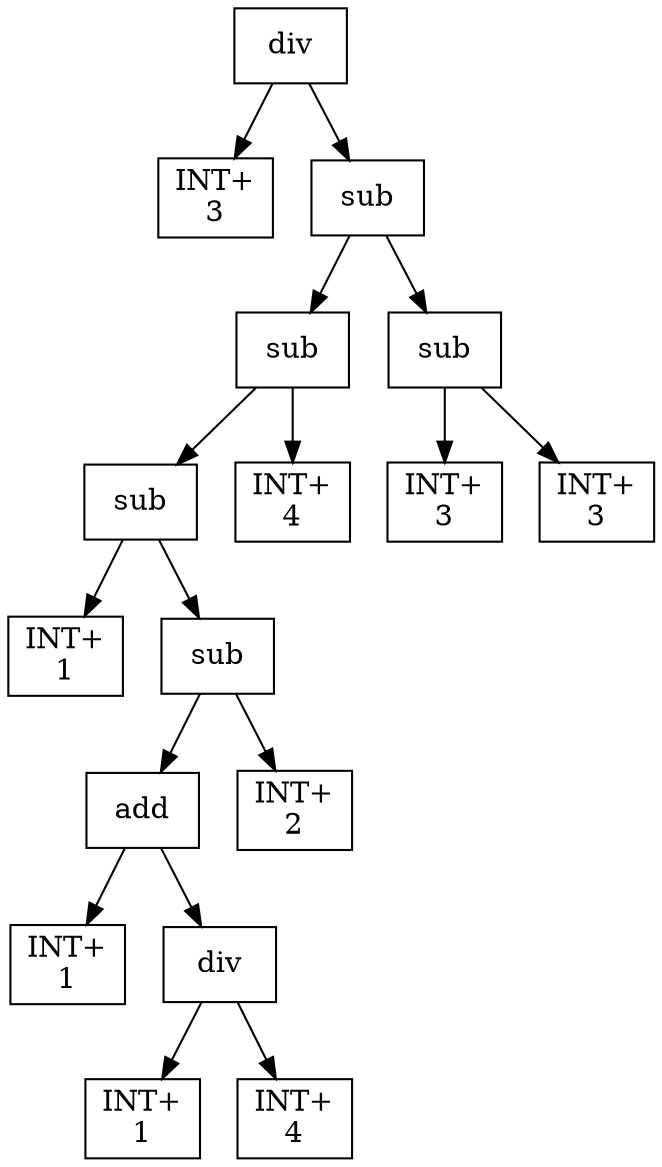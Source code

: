digraph expr {
  node [shape=box];
  n1 [label="div"];
  n2 [label="INT+\n3"];
  n3 [label="sub"];
  n4 [label="sub"];
  n5 [label="sub"];
  n6 [label="INT+\n1"];
  n7 [label="sub"];
  n8 [label="add"];
  n9 [label="INT+\n1"];
  n10 [label="div"];
  n11 [label="INT+\n1"];
  n12 [label="INT+\n4"];
  n10 -> n11;
  n10 -> n12;
  n8 -> n9;
  n8 -> n10;
  n13 [label="INT+\n2"];
  n7 -> n8;
  n7 -> n13;
  n5 -> n6;
  n5 -> n7;
  n14 [label="INT+\n4"];
  n4 -> n5;
  n4 -> n14;
  n15 [label="sub"];
  n16 [label="INT+\n3"];
  n17 [label="INT+\n3"];
  n15 -> n16;
  n15 -> n17;
  n3 -> n4;
  n3 -> n15;
  n1 -> n2;
  n1 -> n3;
}